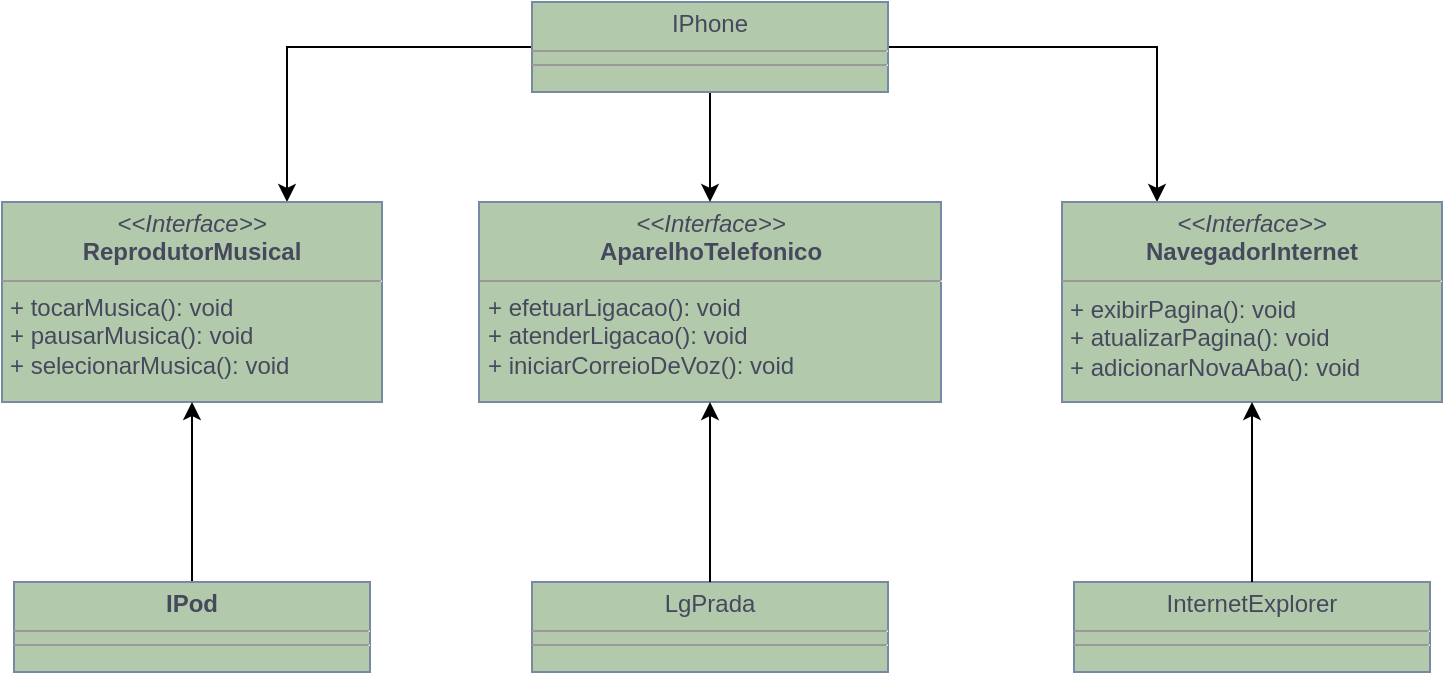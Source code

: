 <mxfile version="22.0.0" type="device">
  <diagram name="Página-1" id="SIYnpyoIr3MEilpOyBBH">
    <mxGraphModel dx="1433" dy="626" grid="1" gridSize="10" guides="1" tooltips="1" connect="1" arrows="1" fold="1" page="1" pageScale="1" pageWidth="827" pageHeight="1169" math="0" shadow="0">
      <root>
        <mxCell id="0" />
        <mxCell id="1" parent="0" />
        <mxCell id="wH6lbEZdOZn18-nNy2ko-21" style="edgeStyle=orthogonalEdgeStyle;rounded=0;orthogonalLoop=1;jettySize=auto;html=1;exitX=0;exitY=0.5;exitDx=0;exitDy=0;entryX=0.75;entryY=0;entryDx=0;entryDy=0;labelBackgroundColor=none;fontColor=default;strokeColor=#000000;" parent="1" source="7IOOtfi47b9IDA_GvfVG-13" target="wH6lbEZdOZn18-nNy2ko-7" edge="1">
          <mxGeometry relative="1" as="geometry">
            <mxPoint x="386.5" y="180" as="sourcePoint" />
          </mxGeometry>
        </mxCell>
        <mxCell id="wH6lbEZdOZn18-nNy2ko-23" style="edgeStyle=orthogonalEdgeStyle;rounded=0;orthogonalLoop=1;jettySize=auto;html=1;exitX=1;exitY=0.5;exitDx=0;exitDy=0;entryX=0.25;entryY=0;entryDx=0;entryDy=0;labelBackgroundColor=none;fontColor=default;strokeColor=#000000;" parent="1" source="7IOOtfi47b9IDA_GvfVG-13" target="wH6lbEZdOZn18-nNy2ko-12" edge="1">
          <mxGeometry relative="1" as="geometry">
            <mxPoint x="441.5" y="180" as="sourcePoint" />
          </mxGeometry>
        </mxCell>
        <mxCell id="wH6lbEZdOZn18-nNy2ko-24" style="edgeStyle=orthogonalEdgeStyle;rounded=0;orthogonalLoop=1;jettySize=auto;html=1;exitX=1;exitY=1;exitDx=0;exitDy=0;labelBackgroundColor=none;fontColor=default;strokeColor=#788AA3;" parent="1" edge="1">
          <mxGeometry relative="1" as="geometry">
            <mxPoint x="469" y="180" as="targetPoint" />
            <mxPoint x="469" y="180" as="sourcePoint" />
          </mxGeometry>
        </mxCell>
        <mxCell id="wH6lbEZdOZn18-nNy2ko-7" value="&lt;p style=&quot;margin:0px;margin-top:4px;text-align:center;&quot;&gt;&lt;i&gt;&amp;lt;&amp;lt;Interface&amp;gt;&amp;gt;&lt;/i&gt;&lt;br&gt;&lt;b&gt;ReprodutorMusical&lt;/b&gt;&lt;/p&gt;&lt;hr size=&quot;1&quot;&gt;&lt;p style=&quot;margin:0px;margin-left:4px;&quot;&gt;&lt;/p&gt;&lt;p style=&quot;margin:0px;margin-left:4px;&quot;&gt;+ tocarMusica(): void&lt;br&gt;+ pausarMusica(): void&lt;/p&gt;&lt;p style=&quot;margin:0px;margin-left:4px;&quot;&gt;+ selecionarMusica(): void&lt;/p&gt;" style="verticalAlign=top;align=left;overflow=fill;fontSize=12;fontFamily=Helvetica;html=1;whiteSpace=wrap;rounded=0;labelBackgroundColor=none;fillColor=#B2C9AB;strokeColor=#788AA3;fontColor=#46495D;" parent="1" vertex="1">
          <mxGeometry x="60" y="250" width="190" height="100" as="geometry" />
        </mxCell>
        <mxCell id="wH6lbEZdOZn18-nNy2ko-8" style="edgeStyle=orthogonalEdgeStyle;rounded=0;orthogonalLoop=1;jettySize=auto;html=1;exitX=0.5;exitY=1;exitDx=0;exitDy=0;labelBackgroundColor=none;fontColor=default;strokeColor=#788AA3;" parent="1" source="wH6lbEZdOZn18-nNy2ko-7" target="wH6lbEZdOZn18-nNy2ko-7" edge="1">
          <mxGeometry relative="1" as="geometry" />
        </mxCell>
        <mxCell id="wH6lbEZdOZn18-nNy2ko-11" value="&lt;p style=&quot;margin:0px;margin-top:4px;text-align:center;&quot;&gt;&lt;i&gt;&amp;lt;&amp;lt;Interface&amp;gt;&amp;gt;&lt;/i&gt;&lt;br&gt;&lt;b&gt;AparelhoTelefonico&lt;/b&gt;&lt;/p&gt;&lt;hr size=&quot;1&quot;&gt;&lt;p style=&quot;margin:0px;margin-left:4px;&quot;&gt;&lt;/p&gt;&lt;p style=&quot;margin:0px;margin-left:4px;&quot;&gt;+ efetuarLigacao(): void&lt;/p&gt;&lt;p style=&quot;margin:0px;margin-left:4px;&quot;&gt;+ atenderLigacao(): void&lt;/p&gt;&lt;p style=&quot;margin:0px;margin-left:4px;&quot;&gt;+ iniciarCorreioDeVoz(): void&lt;/p&gt;" style="verticalAlign=top;align=left;overflow=fill;fontSize=12;fontFamily=Helvetica;html=1;whiteSpace=wrap;rounded=0;labelBackgroundColor=none;fillColor=#B2C9AB;strokeColor=#788AA3;fontColor=#46495D;" parent="1" vertex="1">
          <mxGeometry x="298.5" y="250" width="231" height="100" as="geometry" />
        </mxCell>
        <mxCell id="wH6lbEZdOZn18-nNy2ko-12" value="&lt;p style=&quot;margin:0px;margin-top:4px;text-align:center;&quot;&gt;&lt;i&gt;&amp;lt;&amp;lt;Interface&amp;gt;&amp;gt;&lt;/i&gt;&lt;br&gt;&lt;b&gt;NavegadorInternet&lt;/b&gt;&lt;/p&gt;&lt;hr size=&quot;1&quot;&gt;&lt;p style=&quot;margin: 0px 0px 0px 4px; font-size: 1px;&quot;&gt;&amp;nbsp;&lt;/p&gt;&lt;p style=&quot;margin:0px;margin-left:4px;&quot;&gt;+ exibirPagina(): void&lt;/p&gt;&lt;p style=&quot;margin:0px;margin-left:4px;&quot;&gt;&lt;span style=&quot;background-color: initial;&quot;&gt;+ atualizarPagina(): void&lt;/span&gt;&lt;br&gt;&lt;/p&gt;&lt;p style=&quot;margin:0px;margin-left:4px;&quot;&gt;+ adicionarNovaAba(): void&lt;span style=&quot;background-color: initial;&quot;&gt;&lt;br&gt;&lt;/span&gt;&lt;/p&gt;" style="verticalAlign=top;align=left;overflow=fill;fontSize=12;fontFamily=Helvetica;html=1;whiteSpace=wrap;rounded=0;labelBackgroundColor=none;fillColor=#B2C9AB;strokeColor=#788AA3;fontColor=#46495D;" parent="1" vertex="1">
          <mxGeometry x="590" y="250" width="190" height="100" as="geometry" />
        </mxCell>
        <mxCell id="wH6lbEZdOZn18-nNy2ko-22" style="edgeStyle=orthogonalEdgeStyle;rounded=0;orthogonalLoop=1;jettySize=auto;html=1;exitX=0.5;exitY=1;exitDx=0;exitDy=0;entryX=0.5;entryY=0;entryDx=0;entryDy=0;labelBackgroundColor=none;fontColor=default;strokeColor=#000000;" parent="1" source="7IOOtfi47b9IDA_GvfVG-13" target="wH6lbEZdOZn18-nNy2ko-11" edge="1">
          <mxGeometry relative="1" as="geometry">
            <mxPoint x="414" y="180" as="sourcePoint" />
          </mxGeometry>
        </mxCell>
        <mxCell id="7IOOtfi47b9IDA_GvfVG-6" style="edgeStyle=orthogonalEdgeStyle;rounded=0;orthogonalLoop=1;jettySize=auto;html=1;exitX=0.5;exitY=0;exitDx=0;exitDy=0;entryX=0.5;entryY=1;entryDx=0;entryDy=0;" edge="1" parent="1" source="7IOOtfi47b9IDA_GvfVG-7" target="wH6lbEZdOZn18-nNy2ko-7">
          <mxGeometry relative="1" as="geometry">
            <mxPoint x="292.5" y="455" as="sourcePoint" />
          </mxGeometry>
        </mxCell>
        <mxCell id="7IOOtfi47b9IDA_GvfVG-7" value="&lt;p style=&quot;margin:0px;margin-top:4px;text-align:center;&quot;&gt;&lt;b&gt;IPod&lt;/b&gt;&lt;/p&gt;&lt;hr size=&quot;1&quot;&gt;&lt;p style=&quot;margin:0px;margin-left:4px;&quot;&gt;&lt;/p&gt;&lt;hr size=&quot;1&quot;&gt;&lt;p style=&quot;margin: 0px 0px 0px 4px;&quot;&gt;&lt;br&gt;&lt;/p&gt;" style="verticalAlign=top;align=left;overflow=fill;fontSize=12;fontFamily=Helvetica;html=1;whiteSpace=wrap;strokeColor=#788AA3;fontColor=#46495D;fillColor=#B2C9AB;rounded=0;" vertex="1" parent="1">
          <mxGeometry x="66" y="440" width="178" height="45" as="geometry" />
        </mxCell>
        <mxCell id="7IOOtfi47b9IDA_GvfVG-8" value="&lt;p style=&quot;margin:0px;margin-top:4px;text-align:center;&quot;&gt;LgPrada&lt;br&gt;&lt;/p&gt;&lt;hr size=&quot;1&quot;&gt;&lt;p style=&quot;margin:0px;margin-left:4px;&quot;&gt;&lt;/p&gt;&lt;hr size=&quot;1&quot;&gt;&lt;p style=&quot;margin: 0px 0px 0px 4px;&quot;&gt;&lt;br&gt;&lt;/p&gt;" style="verticalAlign=top;align=left;overflow=fill;fontSize=12;fontFamily=Helvetica;html=1;whiteSpace=wrap;strokeColor=#788AA3;fontColor=#46495D;fillColor=#B2C9AB;rounded=0;" vertex="1" parent="1">
          <mxGeometry x="325" y="440" width="178" height="45" as="geometry" />
        </mxCell>
        <mxCell id="7IOOtfi47b9IDA_GvfVG-10" value="&lt;p style=&quot;margin:0px;margin-top:4px;text-align:center;&quot;&gt;InternetExplorer&lt;/p&gt;&lt;hr size=&quot;1&quot;&gt;&lt;p style=&quot;margin:0px;margin-left:4px;&quot;&gt;&lt;/p&gt;&lt;hr size=&quot;1&quot;&gt;&lt;p style=&quot;margin: 0px 0px 0px 4px;&quot;&gt;&lt;br&gt;&lt;/p&gt;" style="verticalAlign=top;align=left;overflow=fill;fontSize=12;fontFamily=Helvetica;html=1;whiteSpace=wrap;strokeColor=#788AA3;fontColor=#46495D;fillColor=#B2C9AB;rounded=0;" vertex="1" parent="1">
          <mxGeometry x="596" y="440" width="178" height="45" as="geometry" />
        </mxCell>
        <mxCell id="7IOOtfi47b9IDA_GvfVG-11" style="edgeStyle=orthogonalEdgeStyle;rounded=0;orthogonalLoop=1;jettySize=auto;html=1;exitX=0.5;exitY=0;exitDx=0;exitDy=0;entryX=0.5;entryY=1;entryDx=0;entryDy=0;" edge="1" parent="1" source="7IOOtfi47b9IDA_GvfVG-8" target="wH6lbEZdOZn18-nNy2ko-11">
          <mxGeometry relative="1" as="geometry" />
        </mxCell>
        <mxCell id="7IOOtfi47b9IDA_GvfVG-12" style="edgeStyle=orthogonalEdgeStyle;rounded=0;orthogonalLoop=1;jettySize=auto;html=1;exitX=0.5;exitY=0;exitDx=0;exitDy=0;entryX=0.5;entryY=1;entryDx=0;entryDy=0;" edge="1" parent="1" source="7IOOtfi47b9IDA_GvfVG-10" target="wH6lbEZdOZn18-nNy2ko-12">
          <mxGeometry relative="1" as="geometry" />
        </mxCell>
        <mxCell id="7IOOtfi47b9IDA_GvfVG-13" value="&lt;p style=&quot;margin:0px;margin-top:4px;text-align:center;&quot;&gt;IPhone&lt;/p&gt;&lt;hr size=&quot;1&quot;&gt;&lt;p style=&quot;margin:0px;margin-left:4px;&quot;&gt;&lt;/p&gt;&lt;hr size=&quot;1&quot;&gt;&lt;p style=&quot;margin: 0px 0px 0px 4px;&quot;&gt;&lt;br&gt;&lt;/p&gt;" style="verticalAlign=top;align=left;overflow=fill;fontSize=12;fontFamily=Helvetica;html=1;whiteSpace=wrap;strokeColor=#788AA3;fontColor=#46495D;fillColor=#B2C9AB;rounded=0;" vertex="1" parent="1">
          <mxGeometry x="325" y="150" width="178" height="45" as="geometry" />
        </mxCell>
      </root>
    </mxGraphModel>
  </diagram>
</mxfile>
